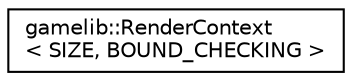 digraph "Graphical Class Hierarchy"
{
  edge [fontname="Helvetica",fontsize="10",labelfontname="Helvetica",labelfontsize="10"];
  node [fontname="Helvetica",fontsize="10",shape=record];
  rankdir="LR";
  Node0 [label="gamelib::RenderContext\l\< SIZE, BOUND_CHECKING \>",height=0.2,width=0.4,color="black", fillcolor="white", style="filled",URL="$classgamelib_1_1_render_context.html"];
}
